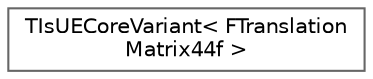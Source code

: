 digraph "Graphical Class Hierarchy"
{
 // INTERACTIVE_SVG=YES
 // LATEX_PDF_SIZE
  bgcolor="transparent";
  edge [fontname=Helvetica,fontsize=10,labelfontname=Helvetica,labelfontsize=10];
  node [fontname=Helvetica,fontsize=10,shape=box,height=0.2,width=0.4];
  rankdir="LR";
  Node0 [id="Node000000",label="TIsUECoreVariant\< FTranslation\lMatrix44f \>",height=0.2,width=0.4,color="grey40", fillcolor="white", style="filled",URL="$d4/d0e/structTIsUECoreVariant_3_01FTranslationMatrix44f_01_4.html",tooltip=" "];
}
